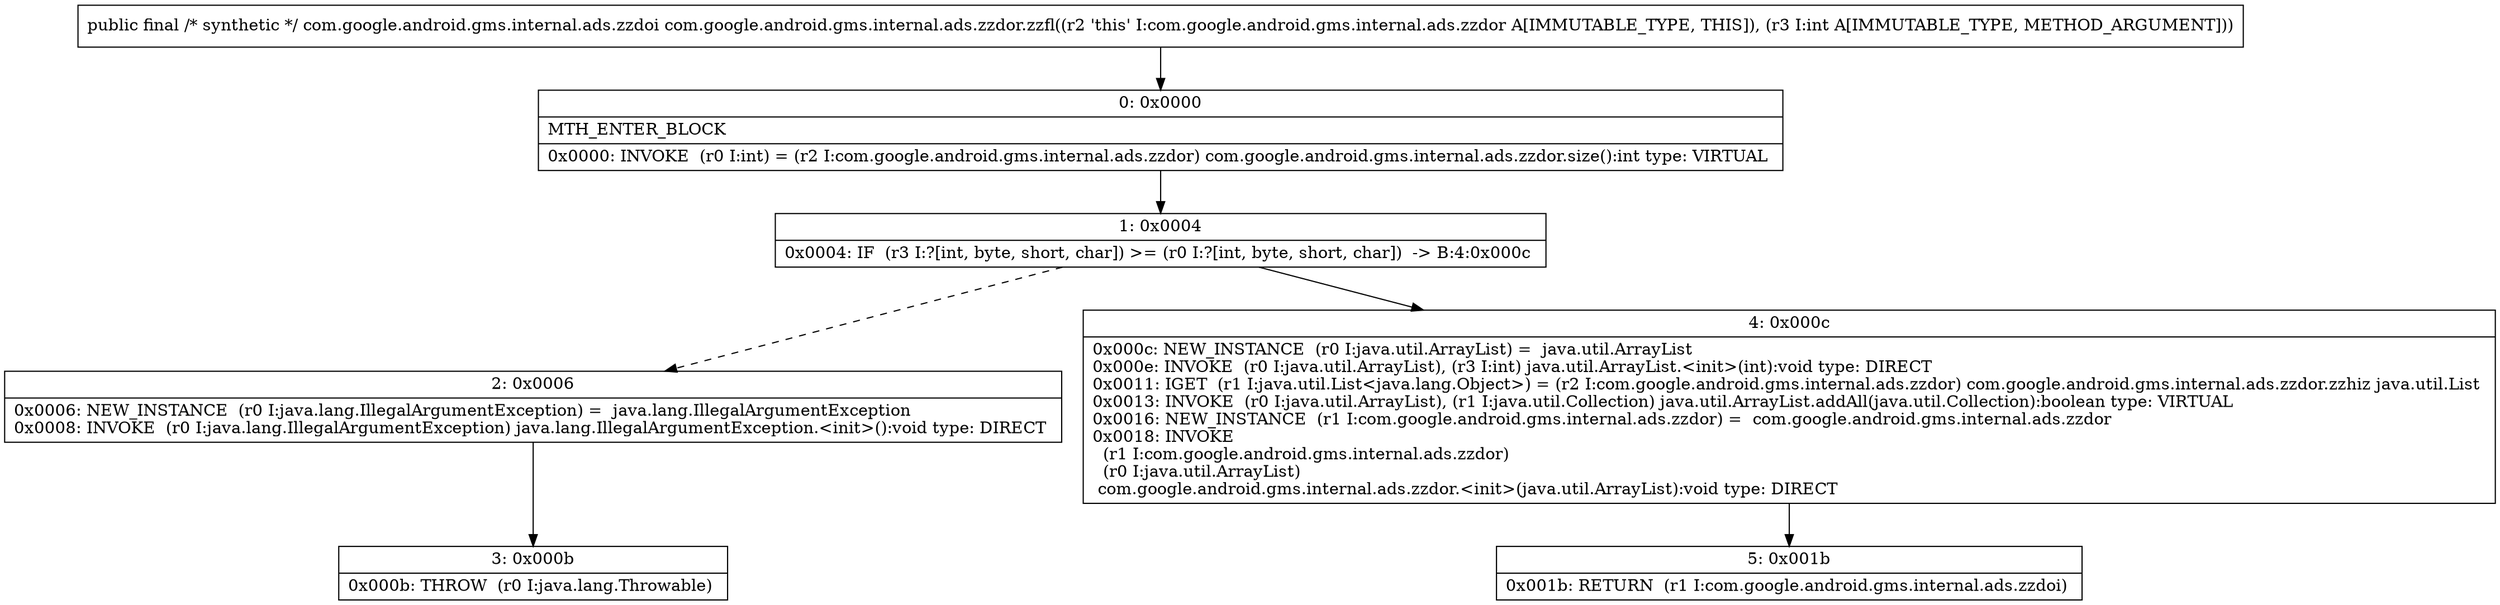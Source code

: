 digraph "CFG forcom.google.android.gms.internal.ads.zzdor.zzfl(I)Lcom\/google\/android\/gms\/internal\/ads\/zzdoi;" {
Node_0 [shape=record,label="{0\:\ 0x0000|MTH_ENTER_BLOCK\l|0x0000: INVOKE  (r0 I:int) = (r2 I:com.google.android.gms.internal.ads.zzdor) com.google.android.gms.internal.ads.zzdor.size():int type: VIRTUAL \l}"];
Node_1 [shape=record,label="{1\:\ 0x0004|0x0004: IF  (r3 I:?[int, byte, short, char]) \>= (r0 I:?[int, byte, short, char])  \-\> B:4:0x000c \l}"];
Node_2 [shape=record,label="{2\:\ 0x0006|0x0006: NEW_INSTANCE  (r0 I:java.lang.IllegalArgumentException) =  java.lang.IllegalArgumentException \l0x0008: INVOKE  (r0 I:java.lang.IllegalArgumentException) java.lang.IllegalArgumentException.\<init\>():void type: DIRECT \l}"];
Node_3 [shape=record,label="{3\:\ 0x000b|0x000b: THROW  (r0 I:java.lang.Throwable) \l}"];
Node_4 [shape=record,label="{4\:\ 0x000c|0x000c: NEW_INSTANCE  (r0 I:java.util.ArrayList) =  java.util.ArrayList \l0x000e: INVOKE  (r0 I:java.util.ArrayList), (r3 I:int) java.util.ArrayList.\<init\>(int):void type: DIRECT \l0x0011: IGET  (r1 I:java.util.List\<java.lang.Object\>) = (r2 I:com.google.android.gms.internal.ads.zzdor) com.google.android.gms.internal.ads.zzdor.zzhiz java.util.List \l0x0013: INVOKE  (r0 I:java.util.ArrayList), (r1 I:java.util.Collection) java.util.ArrayList.addAll(java.util.Collection):boolean type: VIRTUAL \l0x0016: NEW_INSTANCE  (r1 I:com.google.android.gms.internal.ads.zzdor) =  com.google.android.gms.internal.ads.zzdor \l0x0018: INVOKE  \l  (r1 I:com.google.android.gms.internal.ads.zzdor)\l  (r0 I:java.util.ArrayList)\l com.google.android.gms.internal.ads.zzdor.\<init\>(java.util.ArrayList):void type: DIRECT \l}"];
Node_5 [shape=record,label="{5\:\ 0x001b|0x001b: RETURN  (r1 I:com.google.android.gms.internal.ads.zzdoi) \l}"];
MethodNode[shape=record,label="{public final \/* synthetic *\/ com.google.android.gms.internal.ads.zzdoi com.google.android.gms.internal.ads.zzdor.zzfl((r2 'this' I:com.google.android.gms.internal.ads.zzdor A[IMMUTABLE_TYPE, THIS]), (r3 I:int A[IMMUTABLE_TYPE, METHOD_ARGUMENT])) }"];
MethodNode -> Node_0;
Node_0 -> Node_1;
Node_1 -> Node_2[style=dashed];
Node_1 -> Node_4;
Node_2 -> Node_3;
Node_4 -> Node_5;
}

